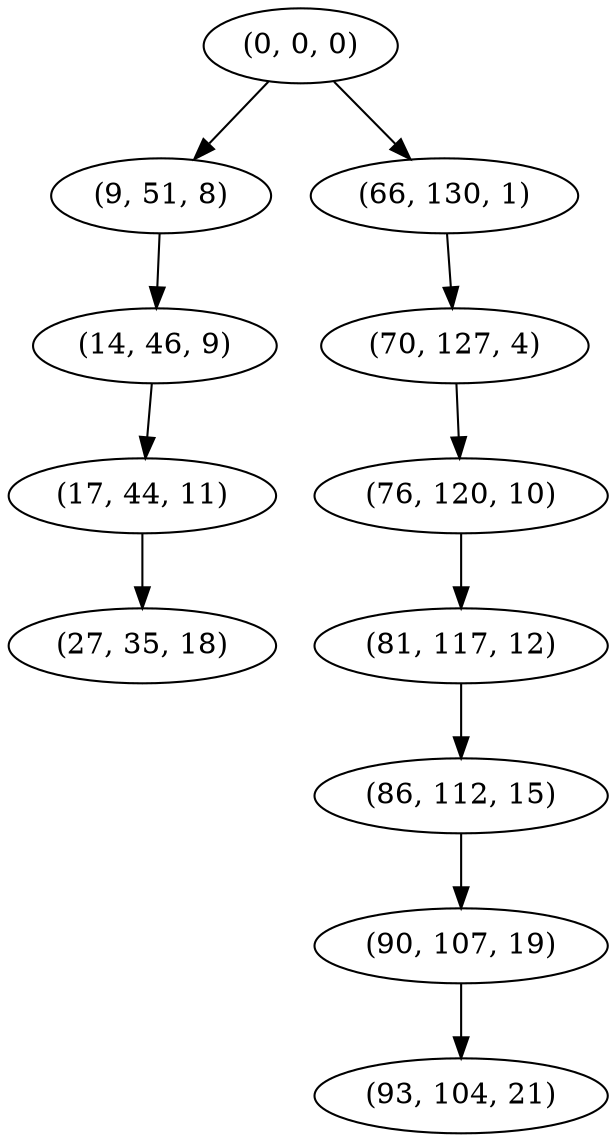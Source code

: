 digraph tree {
    "(0, 0, 0)";
    "(9, 51, 8)";
    "(14, 46, 9)";
    "(17, 44, 11)";
    "(27, 35, 18)";
    "(66, 130, 1)";
    "(70, 127, 4)";
    "(76, 120, 10)";
    "(81, 117, 12)";
    "(86, 112, 15)";
    "(90, 107, 19)";
    "(93, 104, 21)";
    "(0, 0, 0)" -> "(9, 51, 8)";
    "(0, 0, 0)" -> "(66, 130, 1)";
    "(9, 51, 8)" -> "(14, 46, 9)";
    "(14, 46, 9)" -> "(17, 44, 11)";
    "(17, 44, 11)" -> "(27, 35, 18)";
    "(66, 130, 1)" -> "(70, 127, 4)";
    "(70, 127, 4)" -> "(76, 120, 10)";
    "(76, 120, 10)" -> "(81, 117, 12)";
    "(81, 117, 12)" -> "(86, 112, 15)";
    "(86, 112, 15)" -> "(90, 107, 19)";
    "(90, 107, 19)" -> "(93, 104, 21)";
}
